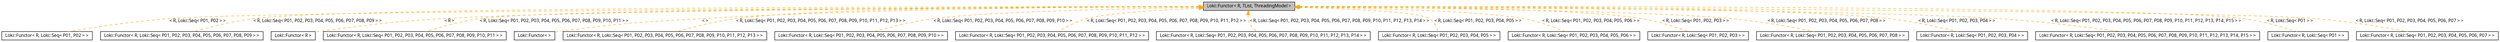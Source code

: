 digraph G
{
  bgcolor="transparent";
  edge [fontname="FreeSans.ttf",fontsize=10,labelfontname="FreeSans.ttf",labelfontsize=10];
  node [fontname="FreeSans.ttf",fontsize=10,shape=record];
  Node1 [label="Loki::Functor\< R, TList, ThreadingModel \>",height=0.2,width=0.4,color="black", fillcolor="grey75", style="filled" fontcolor="black"];
  Node1 -> Node2 [dir=back,color="orange",fontsize=10,style="dashed",label="\< R, Loki::Seq\< P01, P02 \> \>",fontname="FreeSans.ttf"];
  Node2 [label="Loki::Functor\< R, Loki::Seq\< P01, P02 \> \>",height=0.2,width=0.4,color="black",URL="$a00681.html"];
  Node1 -> Node3 [dir=back,color="orange",fontsize=10,style="dashed",label="\< R, Loki::Seq\< P01, P02, P03, P04, P05, P06, P07, P08, P09 \> \>",fontname="FreeSans.ttf"];
  Node3 [label="Loki::Functor\< R, Loki::Seq\< P01, P02, P03, P04, P05, P06, P07, P08, P09 \> \>",height=0.2,width=0.4,color="black",URL="$a00681.html"];
  Node1 -> Node4 [dir=back,color="orange",fontsize=10,style="dashed",label="\< R \>",fontname="FreeSans.ttf"];
  Node4 [label="Loki::Functor\< R \>",height=0.2,width=0.4,color="black",URL="$a00681.html"];
  Node1 -> Node5 [dir=back,color="orange",fontsize=10,style="dashed",label="\< R, Loki::Seq\< P01, P02, P03, P04, P05, P06, P07, P08, P09, P10, P11 \> \>",fontname="FreeSans.ttf"];
  Node5 [label="Loki::Functor\< R, Loki::Seq\< P01, P02, P03, P04, P05, P06, P07, P08, P09, P10, P11 \> \>",height=0.2,width=0.4,color="black",URL="$a00681.html"];
  Node1 -> Node6 [dir=back,color="orange",fontsize=10,style="dashed",label="\< \>",fontname="FreeSans.ttf"];
  Node6 [label="Loki::Functor\<  \>",height=0.2,width=0.4,color="black",URL="$a00681.html"];
  Node1 -> Node7 [dir=back,color="orange",fontsize=10,style="dashed",label="\< R, Loki::Seq\< P01, P02, P03, P04, P05, P06, P07, P08, P09, P10, P11, P12, P13 \> \>",fontname="FreeSans.ttf"];
  Node7 [label="Loki::Functor\< R, Loki::Seq\< P01, P02, P03, P04, P05, P06, P07, P08, P09, P10, P11, P12, P13 \> \>",height=0.2,width=0.4,color="black",URL="$a00681.html"];
  Node1 -> Node8 [dir=back,color="orange",fontsize=10,style="dashed",label="\< R, Loki::Seq\< P01, P02, P03, P04, P05, P06, P07, P08, P09, P10 \> \>",fontname="FreeSans.ttf"];
  Node8 [label="Loki::Functor\< R, Loki::Seq\< P01, P02, P03, P04, P05, P06, P07, P08, P09, P10 \> \>",height=0.2,width=0.4,color="black",URL="$a00681.html"];
  Node1 -> Node9 [dir=back,color="orange",fontsize=10,style="dashed",label="\< R, Loki::Seq\< P01, P02, P03, P04, P05, P06, P07, P08, P09, P10, P11, P12 \> \>",fontname="FreeSans.ttf"];
  Node9 [label="Loki::Functor\< R, Loki::Seq\< P01, P02, P03, P04, P05, P06, P07, P08, P09, P10, P11, P12 \> \>",height=0.2,width=0.4,color="black",URL="$a00681.html"];
  Node1 -> Node10 [dir=back,color="orange",fontsize=10,style="dashed",label="\< R, Loki::Seq\< P01, P02, P03, P04, P05, P06, P07, P08, P09, P10, P11, P12, P13, P14 \> \>",fontname="FreeSans.ttf"];
  Node10 [label="Loki::Functor\< R, Loki::Seq\< P01, P02, P03, P04, P05, P06, P07, P08, P09, P10, P11, P12, P13, P14 \> \>",height=0.2,width=0.4,color="black",URL="$a00681.html"];
  Node1 -> Node11 [dir=back,color="orange",fontsize=10,style="dashed",label="\< R, Loki::Seq\< P01, P02, P03, P04, P05 \> \>",fontname="FreeSans.ttf"];
  Node11 [label="Loki::Functor\< R, Loki::Seq\< P01, P02, P03, P04, P05 \> \>",height=0.2,width=0.4,color="black",URL="$a00681.html"];
  Node1 -> Node12 [dir=back,color="orange",fontsize=10,style="dashed",label="\< R, Loki::Seq\< P01, P02, P03, P04, P05, P06 \> \>",fontname="FreeSans.ttf"];
  Node12 [label="Loki::Functor\< R, Loki::Seq\< P01, P02, P03, P04, P05, P06 \> \>",height=0.2,width=0.4,color="black",URL="$a00681.html"];
  Node1 -> Node13 [dir=back,color="orange",fontsize=10,style="dashed",label="\< R, Loki::Seq\< P01, P02, P03 \> \>",fontname="FreeSans.ttf"];
  Node13 [label="Loki::Functor\< R, Loki::Seq\< P01, P02, P03 \> \>",height=0.2,width=0.4,color="black",URL="$a00681.html"];
  Node1 -> Node14 [dir=back,color="orange",fontsize=10,style="dashed",label="\< R, Loki::Seq\< P01, P02, P03, P04, P05, P06, P07, P08 \> \>",fontname="FreeSans.ttf"];
  Node14 [label="Loki::Functor\< R, Loki::Seq\< P01, P02, P03, P04, P05, P06, P07, P08 \> \>",height=0.2,width=0.4,color="black",URL="$a00681.html"];
  Node1 -> Node15 [dir=back,color="orange",fontsize=10,style="dashed",label="\< R, Loki::Seq\< P01, P02, P03, P04 \> \>",fontname="FreeSans.ttf"];
  Node15 [label="Loki::Functor\< R, Loki::Seq\< P01, P02, P03, P04 \> \>",height=0.2,width=0.4,color="black",URL="$a00681.html"];
  Node1 -> Node16 [dir=back,color="orange",fontsize=10,style="dashed",label="\< R, Loki::Seq\< P01, P02, P03, P04, P05, P06, P07, P08, P09, P10, P11, P12, P13, P14, P15 \> \>",fontname="FreeSans.ttf"];
  Node16 [label="Loki::Functor\< R, Loki::Seq\< P01, P02, P03, P04, P05, P06, P07, P08, P09, P10, P11, P12, P13, P14, P15 \> \>",height=0.2,width=0.4,color="black",URL="$a00681.html"];
  Node1 -> Node17 [dir=back,color="orange",fontsize=10,style="dashed",label="\< R, Loki::Seq\< P01 \> \>",fontname="FreeSans.ttf"];
  Node17 [label="Loki::Functor\< R, Loki::Seq\< P01 \> \>",height=0.2,width=0.4,color="black",URL="$a00681.html"];
  Node1 -> Node18 [dir=back,color="orange",fontsize=10,style="dashed",label="\< R, Loki::Seq\< P01, P02, P03, P04, P05, P06, P07 \> \>",fontname="FreeSans.ttf"];
  Node18 [label="Loki::Functor\< R, Loki::Seq\< P01, P02, P03, P04, P05, P06, P07 \> \>",height=0.2,width=0.4,color="black",URL="$a00681.html"];
}
